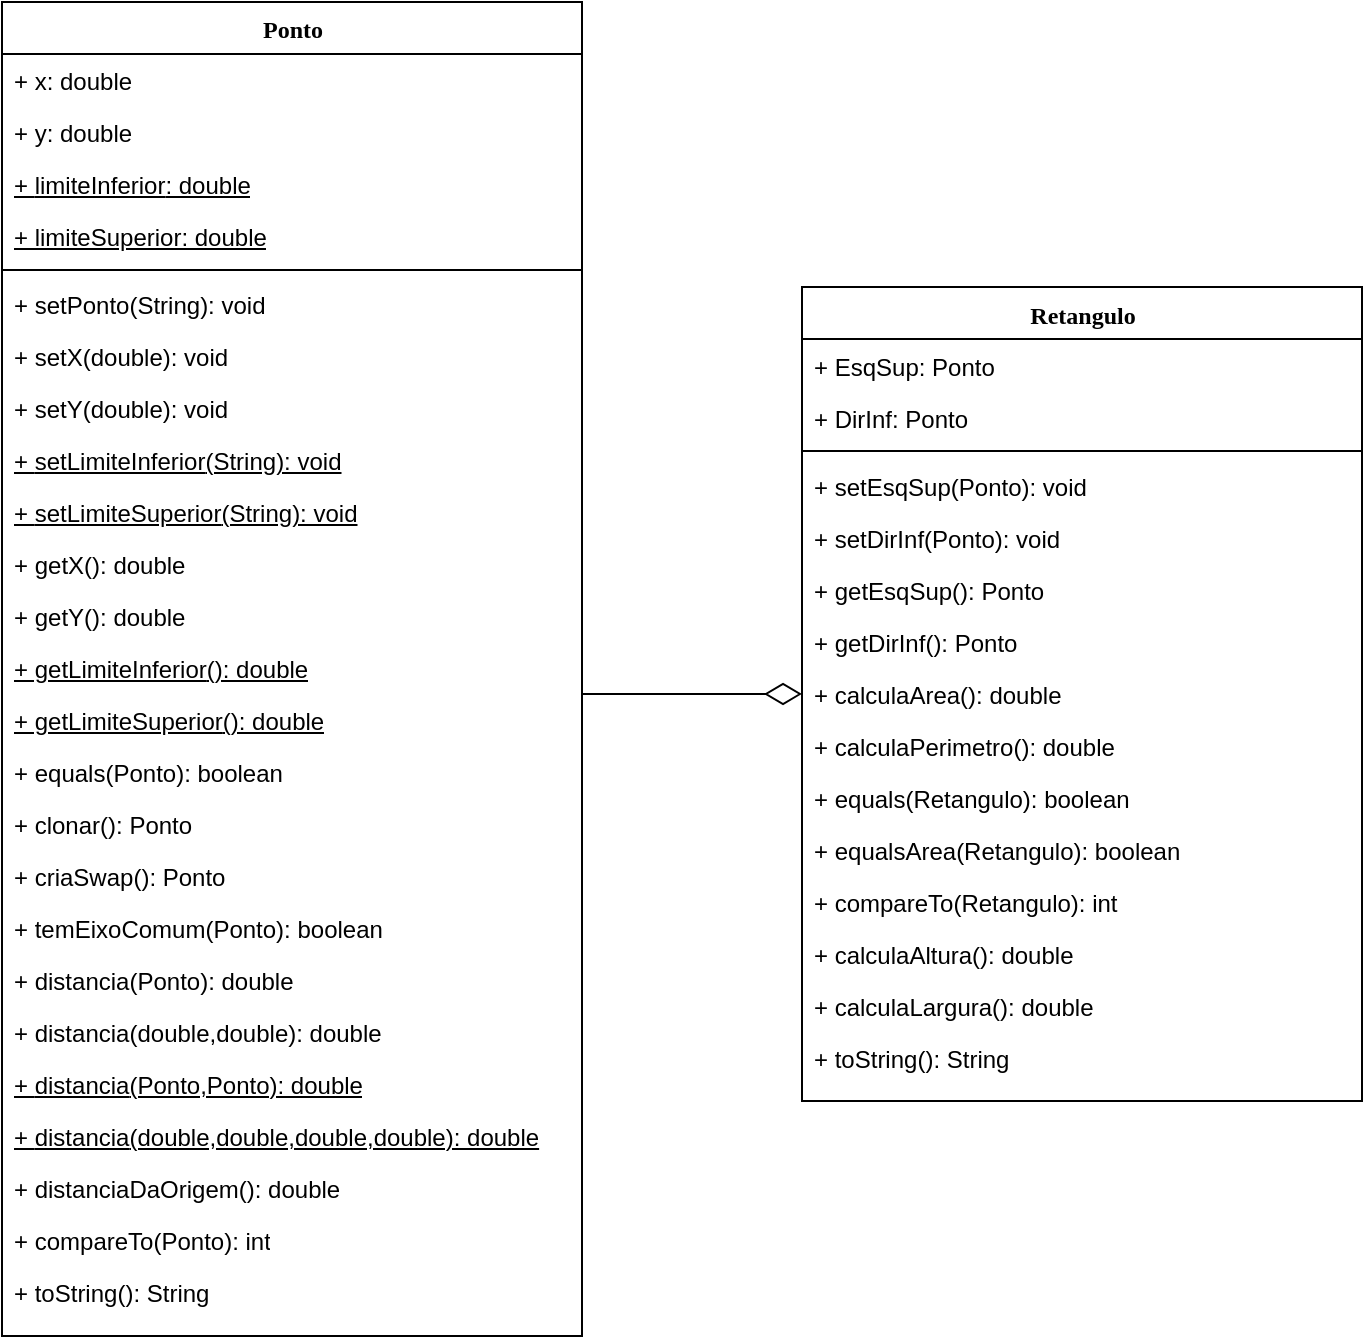 <mxfile version="10.6.7" type="device"><diagram name="Page-1" id="9f46799a-70d6-7492-0946-bef42562c5a5"><mxGraphModel dx="758" dy="1366" grid="1" gridSize="10" guides="1" tooltips="1" connect="1" arrows="1" fold="1" page="1" pageScale="1" pageWidth="1100" pageHeight="850" background="#ffffff" math="0" shadow="0"><root><mxCell id="0"/><mxCell id="1" parent="0"/><mxCell id="78961159f06e98e8-17" value="Ponto" style="swimlane;html=1;fontStyle=1;align=center;verticalAlign=top;childLayout=stackLayout;horizontal=1;startSize=26;horizontalStack=0;resizeParent=1;resizeLast=0;collapsible=1;marginBottom=0;swimlaneFillColor=#ffffff;rounded=0;shadow=0;comic=0;labelBackgroundColor=none;strokeColor=#000000;strokeWidth=1;fillColor=none;fontFamily=Verdana;fontSize=12;fontColor=#000000;" parent="1" vertex="1"><mxGeometry x="30" y="-26" width="290" height="667" as="geometry"/></mxCell><mxCell id="78961159f06e98e8-21" value="+ x: double" style="text;html=1;strokeColor=none;fillColor=none;align=left;verticalAlign=top;spacingLeft=4;spacingRight=4;whiteSpace=wrap;overflow=hidden;rotatable=0;points=[[0,0.5],[1,0.5]];portConstraint=eastwest;" parent="78961159f06e98e8-17" vertex="1"><mxGeometry y="26" width="290" height="26" as="geometry"/></mxCell><mxCell id="78961159f06e98e8-23" value="+ y: double" style="text;html=1;strokeColor=none;fillColor=none;align=left;verticalAlign=top;spacingLeft=4;spacingRight=4;whiteSpace=wrap;overflow=hidden;rotatable=0;points=[[0,0.5],[1,0.5]];portConstraint=eastwest;" parent="78961159f06e98e8-17" vertex="1"><mxGeometry y="52" width="290" height="26" as="geometry"/></mxCell><mxCell id="78961159f06e98e8-25" value="&lt;u&gt;+&amp;nbsp;&lt;span&gt;limiteInferior&lt;/span&gt;: double&lt;/u&gt;" style="text;html=1;strokeColor=none;fillColor=none;align=left;verticalAlign=top;spacingLeft=4;spacingRight=4;whiteSpace=wrap;overflow=hidden;rotatable=0;points=[[0,0.5],[1,0.5]];portConstraint=eastwest;" parent="78961159f06e98e8-17" vertex="1"><mxGeometry y="78" width="290" height="26" as="geometry"/></mxCell><mxCell id="78961159f06e98e8-26" value="&lt;u&gt;+&amp;nbsp;limiteSuperior: double&lt;/u&gt;" style="text;html=1;strokeColor=none;fillColor=none;align=left;verticalAlign=top;spacingLeft=4;spacingRight=4;whiteSpace=wrap;overflow=hidden;rotatable=0;points=[[0,0.5],[1,0.5]];portConstraint=eastwest;" parent="78961159f06e98e8-17" vertex="1"><mxGeometry y="104" width="290" height="26" as="geometry"/></mxCell><mxCell id="78961159f06e98e8-19" value="" style="line;html=1;strokeWidth=1;fillColor=none;align=left;verticalAlign=middle;spacingTop=-1;spacingLeft=3;spacingRight=3;rotatable=0;labelPosition=right;points=[];portConstraint=eastwest;" parent="78961159f06e98e8-17" vertex="1"><mxGeometry y="130" width="290" height="8" as="geometry"/></mxCell><mxCell id="78961159f06e98e8-20" value="+&amp;nbsp;&lt;span&gt;setPonto&lt;/span&gt;(String): void" style="text;html=1;strokeColor=none;fillColor=none;align=left;verticalAlign=top;spacingLeft=4;spacingRight=4;whiteSpace=wrap;overflow=hidden;rotatable=0;points=[[0,0.5],[1,0.5]];portConstraint=eastwest;" parent="78961159f06e98e8-17" vertex="1"><mxGeometry y="138" width="290" height="26" as="geometry"/></mxCell><mxCell id="78961159f06e98e8-27" value="+&amp;nbsp;&lt;span&gt;setX&lt;/span&gt;(double): void" style="text;html=1;strokeColor=none;fillColor=none;align=left;verticalAlign=top;spacingLeft=4;spacingRight=4;whiteSpace=wrap;overflow=hidden;rotatable=0;points=[[0,0.5],[1,0.5]];portConstraint=eastwest;" parent="78961159f06e98e8-17" vertex="1"><mxGeometry y="164" width="290" height="26" as="geometry"/></mxCell><mxCell id="ULw3YNSsBeJ4DF_k4noI-14" value="+&amp;nbsp;&lt;span&gt;setY&lt;/span&gt;(double): void" style="text;html=1;strokeColor=none;fillColor=none;align=left;verticalAlign=top;spacingLeft=4;spacingRight=4;whiteSpace=wrap;overflow=hidden;rotatable=0;points=[[0,0.5],[1,0.5]];portConstraint=eastwest;" vertex="1" parent="78961159f06e98e8-17"><mxGeometry y="190" width="290" height="26" as="geometry"/></mxCell><mxCell id="ULw3YNSsBeJ4DF_k4noI-13" value="&lt;u&gt;+&amp;nbsp;&lt;span&gt;setLimiteInferior&lt;/span&gt;(String): void&lt;/u&gt;" style="text;html=1;strokeColor=none;fillColor=none;align=left;verticalAlign=top;spacingLeft=4;spacingRight=4;whiteSpace=wrap;overflow=hidden;rotatable=0;points=[[0,0.5],[1,0.5]];portConstraint=eastwest;" vertex="1" parent="78961159f06e98e8-17"><mxGeometry y="216" width="290" height="26" as="geometry"/></mxCell><mxCell id="ULw3YNSsBeJ4DF_k4noI-15" value="&lt;u&gt;+&amp;nbsp;&lt;span&gt;setLimiteSuperior&lt;/span&gt;(String): void&lt;/u&gt;" style="text;html=1;strokeColor=none;fillColor=none;align=left;verticalAlign=top;spacingLeft=4;spacingRight=4;whiteSpace=wrap;overflow=hidden;rotatable=0;points=[[0,0.5],[1,0.5]];portConstraint=eastwest;" vertex="1" parent="78961159f06e98e8-17"><mxGeometry y="242" width="290" height="26" as="geometry"/></mxCell><mxCell id="ULw3YNSsBeJ4DF_k4noI-12" value="+&amp;nbsp;&lt;span&gt;getX&lt;/span&gt;(): double" style="text;html=1;strokeColor=none;fillColor=none;align=left;verticalAlign=top;spacingLeft=4;spacingRight=4;whiteSpace=wrap;overflow=hidden;rotatable=0;points=[[0,0.5],[1,0.5]];portConstraint=eastwest;" vertex="1" parent="78961159f06e98e8-17"><mxGeometry y="268" width="290" height="26" as="geometry"/></mxCell><mxCell id="ULw3YNSsBeJ4DF_k4noI-16" value="+&amp;nbsp;&lt;span&gt;getY&lt;/span&gt;(): double" style="text;html=1;strokeColor=none;fillColor=none;align=left;verticalAlign=top;spacingLeft=4;spacingRight=4;whiteSpace=wrap;overflow=hidden;rotatable=0;points=[[0,0.5],[1,0.5]];portConstraint=eastwest;" vertex="1" parent="78961159f06e98e8-17"><mxGeometry y="294" width="290" height="26" as="geometry"/></mxCell><mxCell id="ULw3YNSsBeJ4DF_k4noI-17" value="&lt;u&gt;+ g&lt;span&gt;etLimiteInferior&lt;/span&gt;(): double&lt;/u&gt;" style="text;html=1;strokeColor=none;fillColor=none;align=left;verticalAlign=top;spacingLeft=4;spacingRight=4;whiteSpace=wrap;overflow=hidden;rotatable=0;points=[[0,0.5],[1,0.5]];portConstraint=eastwest;" vertex="1" parent="78961159f06e98e8-17"><mxGeometry y="320" width="290" height="26" as="geometry"/></mxCell><mxCell id="ULw3YNSsBeJ4DF_k4noI-18" value="&lt;u&gt;+ g&lt;span&gt;etLimiteSuperior&lt;/span&gt;(): double&lt;/u&gt;" style="text;html=1;strokeColor=none;fillColor=none;align=left;verticalAlign=top;spacingLeft=4;spacingRight=4;whiteSpace=wrap;overflow=hidden;rotatable=0;points=[[0,0.5],[1,0.5]];portConstraint=eastwest;" vertex="1" parent="78961159f06e98e8-17"><mxGeometry y="346" width="290" height="26" as="geometry"/></mxCell><mxCell id="ULw3YNSsBeJ4DF_k4noI-35" value="+&amp;nbsp;&lt;span&gt;equals&lt;/span&gt;(Ponto): boolean" style="text;html=1;strokeColor=none;fillColor=none;align=left;verticalAlign=top;spacingLeft=4;spacingRight=4;whiteSpace=wrap;overflow=hidden;rotatable=0;points=[[0,0.5],[1,0.5]];portConstraint=eastwest;" vertex="1" parent="78961159f06e98e8-17"><mxGeometry y="372" width="290" height="26" as="geometry"/></mxCell><mxCell id="ULw3YNSsBeJ4DF_k4noI-36" value="+&amp;nbsp;&lt;span&gt;clonar&lt;/span&gt;(): Ponto" style="text;html=1;strokeColor=none;fillColor=none;align=left;verticalAlign=top;spacingLeft=4;spacingRight=4;whiteSpace=wrap;overflow=hidden;rotatable=0;points=[[0,0.5],[1,0.5]];portConstraint=eastwest;" vertex="1" parent="78961159f06e98e8-17"><mxGeometry y="398" width="290" height="26" as="geometry"/></mxCell><mxCell id="ULw3YNSsBeJ4DF_k4noI-37" value="+&amp;nbsp;&lt;span&gt;criaSwap&lt;/span&gt;(): Ponto" style="text;html=1;strokeColor=none;fillColor=none;align=left;verticalAlign=top;spacingLeft=4;spacingRight=4;whiteSpace=wrap;overflow=hidden;rotatable=0;points=[[0,0.5],[1,0.5]];portConstraint=eastwest;" vertex="1" parent="78961159f06e98e8-17"><mxGeometry y="424" width="290" height="26" as="geometry"/></mxCell><mxCell id="ULw3YNSsBeJ4DF_k4noI-38" value="+ temEixoComum(Ponto): boolean" style="text;html=1;strokeColor=none;fillColor=none;align=left;verticalAlign=top;spacingLeft=4;spacingRight=4;whiteSpace=wrap;overflow=hidden;rotatable=0;points=[[0,0.5],[1,0.5]];portConstraint=eastwest;" vertex="1" parent="78961159f06e98e8-17"><mxGeometry y="450" width="290" height="26" as="geometry"/></mxCell><mxCell id="ULw3YNSsBeJ4DF_k4noI-39" value="+&amp;nbsp;&lt;span&gt;distancia&lt;/span&gt;(Ponto): double" style="text;html=1;strokeColor=none;fillColor=none;align=left;verticalAlign=top;spacingLeft=4;spacingRight=4;whiteSpace=wrap;overflow=hidden;rotatable=0;points=[[0,0.5],[1,0.5]];portConstraint=eastwest;" vertex="1" parent="78961159f06e98e8-17"><mxGeometry y="476" width="290" height="26" as="geometry"/></mxCell><mxCell id="ULw3YNSsBeJ4DF_k4noI-43" value="+&amp;nbsp;&lt;span&gt;distancia&lt;/span&gt;(double,double): double" style="text;html=1;strokeColor=none;fillColor=none;align=left;verticalAlign=top;spacingLeft=4;spacingRight=4;whiteSpace=wrap;overflow=hidden;rotatable=0;points=[[0,0.5],[1,0.5]];portConstraint=eastwest;" vertex="1" parent="78961159f06e98e8-17"><mxGeometry y="502" width="290" height="26" as="geometry"/></mxCell><mxCell id="ULw3YNSsBeJ4DF_k4noI-40" value="&lt;u&gt;+&amp;nbsp;&lt;span&gt;distancia&lt;/span&gt;(Ponto,Ponto): double&lt;/u&gt;" style="text;html=1;strokeColor=none;fillColor=none;align=left;verticalAlign=top;spacingLeft=4;spacingRight=4;whiteSpace=wrap;overflow=hidden;rotatable=0;points=[[0,0.5],[1,0.5]];portConstraint=eastwest;" vertex="1" parent="78961159f06e98e8-17"><mxGeometry y="528" width="290" height="26" as="geometry"/></mxCell><mxCell id="ULw3YNSsBeJ4DF_k4noI-41" value="&lt;u&gt;+&amp;nbsp;&lt;span&gt;distancia&lt;/span&gt;(double,double,double,double): double&lt;/u&gt;" style="text;html=1;strokeColor=none;fillColor=none;align=left;verticalAlign=top;spacingLeft=4;spacingRight=4;whiteSpace=wrap;overflow=hidden;rotatable=0;points=[[0,0.5],[1,0.5]];portConstraint=eastwest;" vertex="1" parent="78961159f06e98e8-17"><mxGeometry y="554" width="290" height="26" as="geometry"/></mxCell><mxCell id="ULw3YNSsBeJ4DF_k4noI-42" value="+&amp;nbsp;&lt;span&gt;distanciaDaOrigem&lt;/span&gt;(): double" style="text;html=1;strokeColor=none;fillColor=none;align=left;verticalAlign=top;spacingLeft=4;spacingRight=4;whiteSpace=wrap;overflow=hidden;rotatable=0;points=[[0,0.5],[1,0.5]];portConstraint=eastwest;" vertex="1" parent="78961159f06e98e8-17"><mxGeometry y="580" width="290" height="26" as="geometry"/></mxCell><mxCell id="ULw3YNSsBeJ4DF_k4noI-44" value="+&amp;nbsp;&lt;span&gt;compareTo&lt;/span&gt;(Ponto): int" style="text;html=1;strokeColor=none;fillColor=none;align=left;verticalAlign=top;spacingLeft=4;spacingRight=4;whiteSpace=wrap;overflow=hidden;rotatable=0;points=[[0,0.5],[1,0.5]];portConstraint=eastwest;" vertex="1" parent="78961159f06e98e8-17"><mxGeometry y="606" width="290" height="26" as="geometry"/></mxCell><mxCell id="ULw3YNSsBeJ4DF_k4noI-45" value="+ toString(): String" style="text;html=1;strokeColor=none;fillColor=none;align=left;verticalAlign=top;spacingLeft=4;spacingRight=4;whiteSpace=wrap;overflow=hidden;rotatable=0;points=[[0,0.5],[1,0.5]];portConstraint=eastwest;" vertex="1" parent="78961159f06e98e8-17"><mxGeometry y="632" width="290" height="26" as="geometry"/></mxCell><mxCell id="78961159f06e98e8-30" value="Retangulo" style="swimlane;html=1;fontStyle=1;align=center;verticalAlign=top;childLayout=stackLayout;horizontal=1;startSize=26;horizontalStack=0;resizeParent=1;resizeLast=0;collapsible=1;marginBottom=0;swimlaneFillColor=#ffffff;rounded=0;shadow=0;comic=0;labelBackgroundColor=none;strokeColor=#000000;strokeWidth=1;fillColor=none;fontFamily=Verdana;fontSize=12;fontColor=#000000;" parent="1" vertex="1"><mxGeometry x="430" y="116.5" width="280" height="407" as="geometry"/></mxCell><mxCell id="78961159f06e98e8-31" value="+ EsqSup: Ponto" style="text;html=1;strokeColor=none;fillColor=none;align=left;verticalAlign=top;spacingLeft=4;spacingRight=4;whiteSpace=wrap;overflow=hidden;rotatable=0;points=[[0,0.5],[1,0.5]];portConstraint=eastwest;" parent="78961159f06e98e8-30" vertex="1"><mxGeometry y="26" width="280" height="26" as="geometry"/></mxCell><mxCell id="78961159f06e98e8-32" value="+ DirInf: Ponto" style="text;html=1;strokeColor=none;fillColor=none;align=left;verticalAlign=top;spacingLeft=4;spacingRight=4;whiteSpace=wrap;overflow=hidden;rotatable=0;points=[[0,0.5],[1,0.5]];portConstraint=eastwest;" parent="78961159f06e98e8-30" vertex="1"><mxGeometry y="52" width="280" height="26" as="geometry"/></mxCell><mxCell id="78961159f06e98e8-38" value="" style="line;html=1;strokeWidth=1;fillColor=none;align=left;verticalAlign=middle;spacingTop=-1;spacingLeft=3;spacingRight=3;rotatable=0;labelPosition=right;points=[];portConstraint=eastwest;" parent="78961159f06e98e8-30" vertex="1"><mxGeometry y="78" width="280" height="8" as="geometry"/></mxCell><mxCell id="78961159f06e98e8-39" value="+&amp;nbsp;&lt;span&gt;setEsqSup&lt;/span&gt;&lt;span&gt;(&lt;/span&gt;&lt;span&gt;Ponto&lt;/span&gt;): void" style="text;html=1;strokeColor=none;fillColor=none;align=left;verticalAlign=top;spacingLeft=4;spacingRight=4;whiteSpace=wrap;overflow=hidden;rotatable=0;points=[[0,0.5],[1,0.5]];portConstraint=eastwest;" parent="78961159f06e98e8-30" vertex="1"><mxGeometry y="86" width="280" height="26" as="geometry"/></mxCell><mxCell id="ULw3YNSsBeJ4DF_k4noI-3" value="+&amp;nbsp;&lt;span&gt;setDirInf&lt;/span&gt;&lt;span&gt;(&lt;/span&gt;&lt;span&gt;Ponto&lt;/span&gt;): void" style="text;html=1;strokeColor=none;fillColor=none;align=left;verticalAlign=top;spacingLeft=4;spacingRight=4;whiteSpace=wrap;overflow=hidden;rotatable=0;points=[[0,0.5],[1,0.5]];portConstraint=eastwest;" vertex="1" parent="78961159f06e98e8-30"><mxGeometry y="112" width="280" height="26" as="geometry"/></mxCell><mxCell id="78961159f06e98e8-40" value="+ getEsqSup(): Ponto" style="text;html=1;strokeColor=none;fillColor=none;align=left;verticalAlign=top;spacingLeft=4;spacingRight=4;whiteSpace=wrap;overflow=hidden;rotatable=0;points=[[0,0.5],[1,0.5]];portConstraint=eastwest;" parent="78961159f06e98e8-30" vertex="1"><mxGeometry y="138" width="280" height="26" as="geometry"/></mxCell><mxCell id="ULw3YNSsBeJ4DF_k4noI-5" value="+ getDirInf(): Ponto" style="text;html=1;strokeColor=none;fillColor=none;align=left;verticalAlign=top;spacingLeft=4;spacingRight=4;whiteSpace=wrap;overflow=hidden;rotatable=0;points=[[0,0.5],[1,0.5]];portConstraint=eastwest;" vertex="1" parent="78961159f06e98e8-30"><mxGeometry y="164" width="280" height="26" as="geometry"/></mxCell><mxCell id="ULw3YNSsBeJ4DF_k4noI-4" value="+&amp;nbsp;&lt;span&gt;calculaArea&lt;/span&gt;(): double" style="text;html=1;strokeColor=none;fillColor=none;align=left;verticalAlign=top;spacingLeft=4;spacingRight=4;whiteSpace=wrap;overflow=hidden;rotatable=0;points=[[0,0.5],[1,0.5]];portConstraint=eastwest;" vertex="1" parent="78961159f06e98e8-30"><mxGeometry y="190" width="280" height="26" as="geometry"/></mxCell><mxCell id="ULw3YNSsBeJ4DF_k4noI-6" value="+&amp;nbsp;&lt;span&gt;calculaPerimetro&lt;/span&gt;(): double" style="text;html=1;strokeColor=none;fillColor=none;align=left;verticalAlign=top;spacingLeft=4;spacingRight=4;whiteSpace=wrap;overflow=hidden;rotatable=0;points=[[0,0.5],[1,0.5]];portConstraint=eastwest;" vertex="1" parent="78961159f06e98e8-30"><mxGeometry y="216" width="280" height="26" as="geometry"/></mxCell><mxCell id="ULw3YNSsBeJ4DF_k4noI-7" value="+&amp;nbsp;&lt;span&gt;equals&lt;/span&gt;(Retangulo): boolean" style="text;html=1;strokeColor=none;fillColor=none;align=left;verticalAlign=top;spacingLeft=4;spacingRight=4;whiteSpace=wrap;overflow=hidden;rotatable=0;points=[[0,0.5],[1,0.5]];portConstraint=eastwest;" vertex="1" parent="78961159f06e98e8-30"><mxGeometry y="242" width="280" height="26" as="geometry"/></mxCell><mxCell id="ULw3YNSsBeJ4DF_k4noI-8" value="+&amp;nbsp;&lt;span&gt;equalsArea&lt;/span&gt;(Retangulo): boolean" style="text;html=1;strokeColor=none;fillColor=none;align=left;verticalAlign=top;spacingLeft=4;spacingRight=4;whiteSpace=wrap;overflow=hidden;rotatable=0;points=[[0,0.5],[1,0.5]];portConstraint=eastwest;" vertex="1" parent="78961159f06e98e8-30"><mxGeometry y="268" width="280" height="26" as="geometry"/></mxCell><mxCell id="ULw3YNSsBeJ4DF_k4noI-9" value="+ compareTo(Retangulo): int" style="text;html=1;strokeColor=none;fillColor=none;align=left;verticalAlign=top;spacingLeft=4;spacingRight=4;whiteSpace=wrap;overflow=hidden;rotatable=0;points=[[0,0.5],[1,0.5]];portConstraint=eastwest;" vertex="1" parent="78961159f06e98e8-30"><mxGeometry y="294" width="280" height="26" as="geometry"/></mxCell><mxCell id="ULw3YNSsBeJ4DF_k4noI-10" value="+ calculaAltura(): double" style="text;html=1;strokeColor=none;fillColor=none;align=left;verticalAlign=top;spacingLeft=4;spacingRight=4;whiteSpace=wrap;overflow=hidden;rotatable=0;points=[[0,0.5],[1,0.5]];portConstraint=eastwest;" vertex="1" parent="78961159f06e98e8-30"><mxGeometry y="320" width="280" height="26" as="geometry"/></mxCell><mxCell id="ULw3YNSsBeJ4DF_k4noI-11" value="+ calculaLargura(): double" style="text;html=1;strokeColor=none;fillColor=none;align=left;verticalAlign=top;spacingLeft=4;spacingRight=4;whiteSpace=wrap;overflow=hidden;rotatable=0;points=[[0,0.5],[1,0.5]];portConstraint=eastwest;" vertex="1" parent="78961159f06e98e8-30"><mxGeometry y="346" width="280" height="26" as="geometry"/></mxCell><mxCell id="78961159f06e98e8-42" value="+ toString(): String" style="text;html=1;strokeColor=none;fillColor=none;align=left;verticalAlign=top;spacingLeft=4;spacingRight=4;whiteSpace=wrap;overflow=hidden;rotatable=0;points=[[0,0.5],[1,0.5]];portConstraint=eastwest;" parent="78961159f06e98e8-30" vertex="1"><mxGeometry y="372" width="280" height="26" as="geometry"/></mxCell><mxCell id="78961159f06e98e8-121" style="edgeStyle=elbowEdgeStyle;html=1;labelBackgroundColor=none;startFill=0;startSize=8;endArrow=diamondThin;endFill=0;endSize=16;fontFamily=Verdana;fontSize=12;elbow=vertical;" parent="1" source="78961159f06e98e8-17" target="78961159f06e98e8-30" edge="1"><mxGeometry relative="1" as="geometry"><mxPoint x="250" y="259.882" as="sourcePoint"/></mxGeometry></mxCell></root></mxGraphModel></diagram></mxfile>